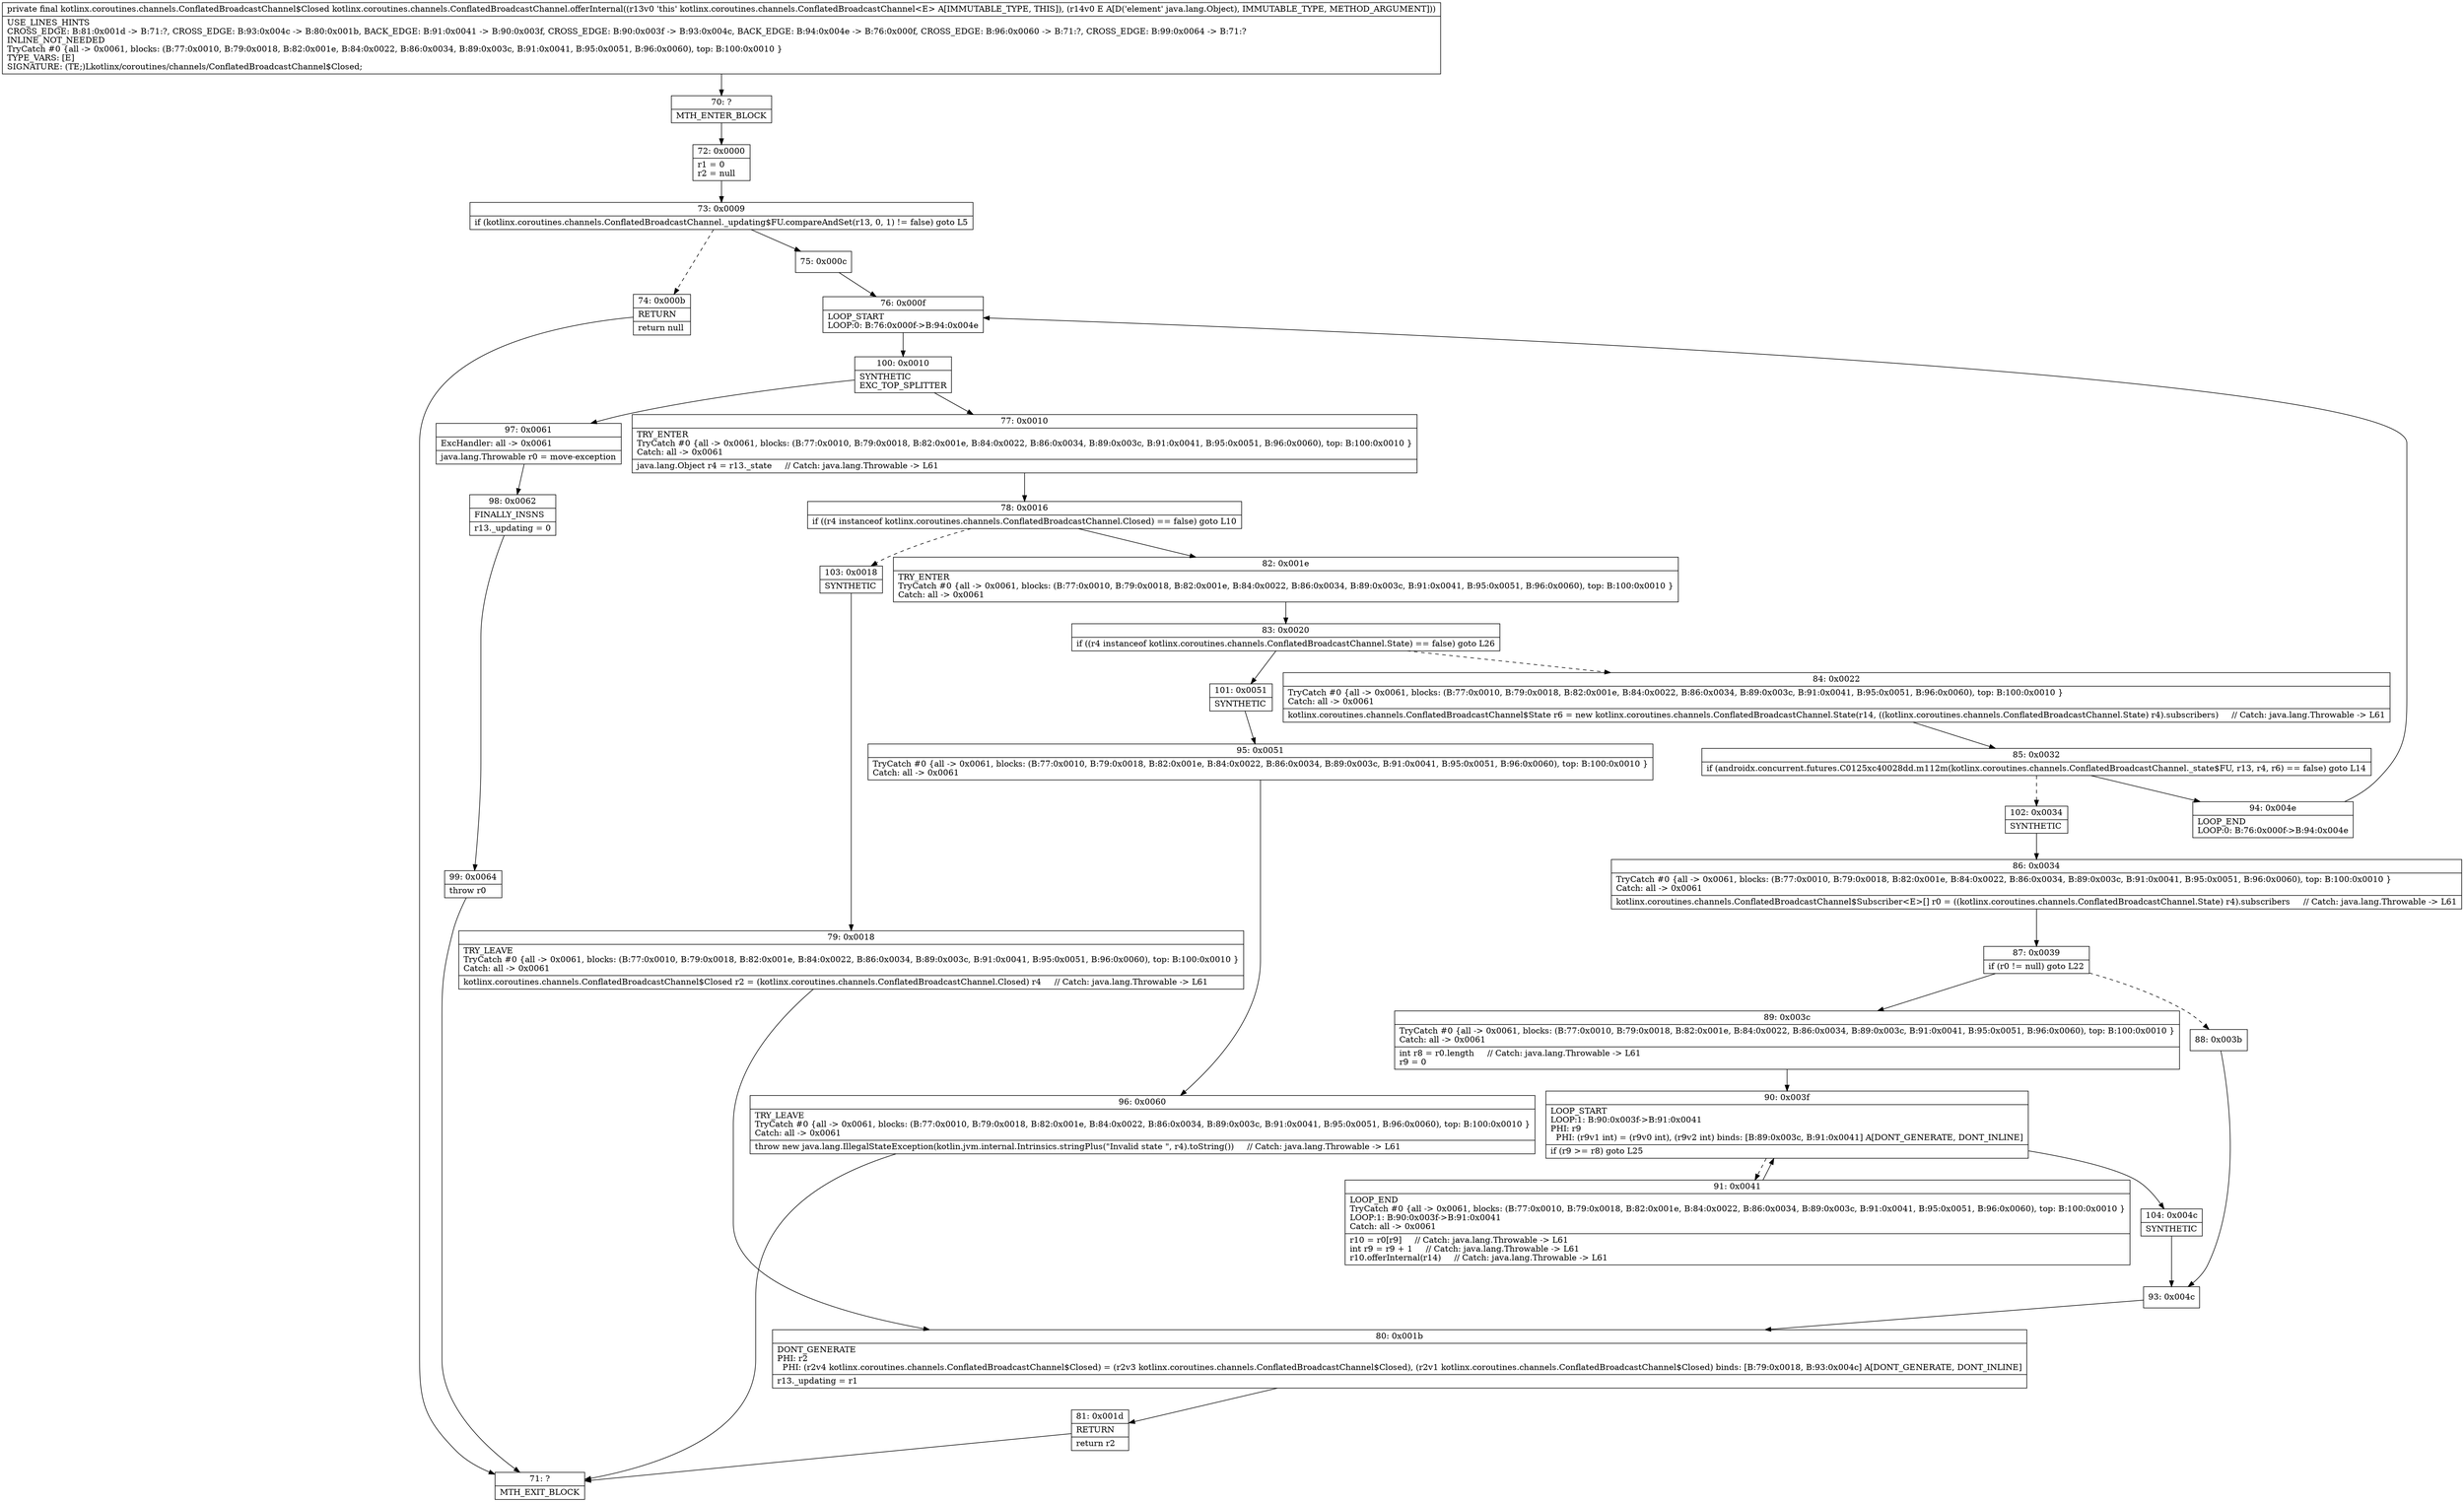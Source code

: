 digraph "CFG forkotlinx.coroutines.channels.ConflatedBroadcastChannel.offerInternal(Ljava\/lang\/Object;)Lkotlinx\/coroutines\/channels\/ConflatedBroadcastChannel$Closed;" {
Node_70 [shape=record,label="{70\:\ ?|MTH_ENTER_BLOCK\l}"];
Node_72 [shape=record,label="{72\:\ 0x0000|r1 = 0\lr2 = null\l}"];
Node_73 [shape=record,label="{73\:\ 0x0009|if (kotlinx.coroutines.channels.ConflatedBroadcastChannel._updating$FU.compareAndSet(r13, 0, 1) != false) goto L5\l}"];
Node_74 [shape=record,label="{74\:\ 0x000b|RETURN\l|return null\l}"];
Node_71 [shape=record,label="{71\:\ ?|MTH_EXIT_BLOCK\l}"];
Node_75 [shape=record,label="{75\:\ 0x000c}"];
Node_76 [shape=record,label="{76\:\ 0x000f|LOOP_START\lLOOP:0: B:76:0x000f\-\>B:94:0x004e\l}"];
Node_100 [shape=record,label="{100\:\ 0x0010|SYNTHETIC\lEXC_TOP_SPLITTER\l}"];
Node_77 [shape=record,label="{77\:\ 0x0010|TRY_ENTER\lTryCatch #0 \{all \-\> 0x0061, blocks: (B:77:0x0010, B:79:0x0018, B:82:0x001e, B:84:0x0022, B:86:0x0034, B:89:0x003c, B:91:0x0041, B:95:0x0051, B:96:0x0060), top: B:100:0x0010 \}\lCatch: all \-\> 0x0061\l|java.lang.Object r4 = r13._state     \/\/ Catch: java.lang.Throwable \-\> L61\l}"];
Node_78 [shape=record,label="{78\:\ 0x0016|if ((r4 instanceof kotlinx.coroutines.channels.ConflatedBroadcastChannel.Closed) == false) goto L10\l}"];
Node_82 [shape=record,label="{82\:\ 0x001e|TRY_ENTER\lTryCatch #0 \{all \-\> 0x0061, blocks: (B:77:0x0010, B:79:0x0018, B:82:0x001e, B:84:0x0022, B:86:0x0034, B:89:0x003c, B:91:0x0041, B:95:0x0051, B:96:0x0060), top: B:100:0x0010 \}\lCatch: all \-\> 0x0061\l}"];
Node_83 [shape=record,label="{83\:\ 0x0020|if ((r4 instanceof kotlinx.coroutines.channels.ConflatedBroadcastChannel.State) == false) goto L26\l}"];
Node_84 [shape=record,label="{84\:\ 0x0022|TryCatch #0 \{all \-\> 0x0061, blocks: (B:77:0x0010, B:79:0x0018, B:82:0x001e, B:84:0x0022, B:86:0x0034, B:89:0x003c, B:91:0x0041, B:95:0x0051, B:96:0x0060), top: B:100:0x0010 \}\lCatch: all \-\> 0x0061\l|kotlinx.coroutines.channels.ConflatedBroadcastChannel$State r6 = new kotlinx.coroutines.channels.ConflatedBroadcastChannel.State(r14, ((kotlinx.coroutines.channels.ConflatedBroadcastChannel.State) r4).subscribers)     \/\/ Catch: java.lang.Throwable \-\> L61\l}"];
Node_85 [shape=record,label="{85\:\ 0x0032|if (androidx.concurrent.futures.C0125xc40028dd.m112m(kotlinx.coroutines.channels.ConflatedBroadcastChannel._state$FU, r13, r4, r6) == false) goto L14\l}"];
Node_94 [shape=record,label="{94\:\ 0x004e|LOOP_END\lLOOP:0: B:76:0x000f\-\>B:94:0x004e\l}"];
Node_102 [shape=record,label="{102\:\ 0x0034|SYNTHETIC\l}"];
Node_86 [shape=record,label="{86\:\ 0x0034|TryCatch #0 \{all \-\> 0x0061, blocks: (B:77:0x0010, B:79:0x0018, B:82:0x001e, B:84:0x0022, B:86:0x0034, B:89:0x003c, B:91:0x0041, B:95:0x0051, B:96:0x0060), top: B:100:0x0010 \}\lCatch: all \-\> 0x0061\l|kotlinx.coroutines.channels.ConflatedBroadcastChannel$Subscriber\<E\>[] r0 = ((kotlinx.coroutines.channels.ConflatedBroadcastChannel.State) r4).subscribers     \/\/ Catch: java.lang.Throwable \-\> L61\l}"];
Node_87 [shape=record,label="{87\:\ 0x0039|if (r0 != null) goto L22\l}"];
Node_88 [shape=record,label="{88\:\ 0x003b}"];
Node_93 [shape=record,label="{93\:\ 0x004c}"];
Node_80 [shape=record,label="{80\:\ 0x001b|DONT_GENERATE\lPHI: r2 \l  PHI: (r2v4 kotlinx.coroutines.channels.ConflatedBroadcastChannel$Closed) = (r2v3 kotlinx.coroutines.channels.ConflatedBroadcastChannel$Closed), (r2v1 kotlinx.coroutines.channels.ConflatedBroadcastChannel$Closed) binds: [B:79:0x0018, B:93:0x004c] A[DONT_GENERATE, DONT_INLINE]\l|r13._updating = r1\l}"];
Node_81 [shape=record,label="{81\:\ 0x001d|RETURN\l|return r2\l}"];
Node_89 [shape=record,label="{89\:\ 0x003c|TryCatch #0 \{all \-\> 0x0061, blocks: (B:77:0x0010, B:79:0x0018, B:82:0x001e, B:84:0x0022, B:86:0x0034, B:89:0x003c, B:91:0x0041, B:95:0x0051, B:96:0x0060), top: B:100:0x0010 \}\lCatch: all \-\> 0x0061\l|int r8 = r0.length     \/\/ Catch: java.lang.Throwable \-\> L61\lr9 = 0\l}"];
Node_90 [shape=record,label="{90\:\ 0x003f|LOOP_START\lLOOP:1: B:90:0x003f\-\>B:91:0x0041\lPHI: r9 \l  PHI: (r9v1 int) = (r9v0 int), (r9v2 int) binds: [B:89:0x003c, B:91:0x0041] A[DONT_GENERATE, DONT_INLINE]\l|if (r9 \>= r8) goto L25\l}"];
Node_91 [shape=record,label="{91\:\ 0x0041|LOOP_END\lTryCatch #0 \{all \-\> 0x0061, blocks: (B:77:0x0010, B:79:0x0018, B:82:0x001e, B:84:0x0022, B:86:0x0034, B:89:0x003c, B:91:0x0041, B:95:0x0051, B:96:0x0060), top: B:100:0x0010 \}\lLOOP:1: B:90:0x003f\-\>B:91:0x0041\lCatch: all \-\> 0x0061\l|r10 = r0[r9]     \/\/ Catch: java.lang.Throwable \-\> L61\lint r9 = r9 + 1     \/\/ Catch: java.lang.Throwable \-\> L61\lr10.offerInternal(r14)     \/\/ Catch: java.lang.Throwable \-\> L61\l}"];
Node_104 [shape=record,label="{104\:\ 0x004c|SYNTHETIC\l}"];
Node_101 [shape=record,label="{101\:\ 0x0051|SYNTHETIC\l}"];
Node_95 [shape=record,label="{95\:\ 0x0051|TryCatch #0 \{all \-\> 0x0061, blocks: (B:77:0x0010, B:79:0x0018, B:82:0x001e, B:84:0x0022, B:86:0x0034, B:89:0x003c, B:91:0x0041, B:95:0x0051, B:96:0x0060), top: B:100:0x0010 \}\lCatch: all \-\> 0x0061\l}"];
Node_96 [shape=record,label="{96\:\ 0x0060|TRY_LEAVE\lTryCatch #0 \{all \-\> 0x0061, blocks: (B:77:0x0010, B:79:0x0018, B:82:0x001e, B:84:0x0022, B:86:0x0034, B:89:0x003c, B:91:0x0041, B:95:0x0051, B:96:0x0060), top: B:100:0x0010 \}\lCatch: all \-\> 0x0061\l|throw new java.lang.IllegalStateException(kotlin.jvm.internal.Intrinsics.stringPlus(\"Invalid state \", r4).toString())     \/\/ Catch: java.lang.Throwable \-\> L61\l}"];
Node_103 [shape=record,label="{103\:\ 0x0018|SYNTHETIC\l}"];
Node_79 [shape=record,label="{79\:\ 0x0018|TRY_LEAVE\lTryCatch #0 \{all \-\> 0x0061, blocks: (B:77:0x0010, B:79:0x0018, B:82:0x001e, B:84:0x0022, B:86:0x0034, B:89:0x003c, B:91:0x0041, B:95:0x0051, B:96:0x0060), top: B:100:0x0010 \}\lCatch: all \-\> 0x0061\l|kotlinx.coroutines.channels.ConflatedBroadcastChannel$Closed r2 = (kotlinx.coroutines.channels.ConflatedBroadcastChannel.Closed) r4     \/\/ Catch: java.lang.Throwable \-\> L61\l}"];
Node_97 [shape=record,label="{97\:\ 0x0061|ExcHandler: all \-\> 0x0061\l|java.lang.Throwable r0 = move\-exception\l}"];
Node_98 [shape=record,label="{98\:\ 0x0062|FINALLY_INSNS\l|r13._updating = 0\l}"];
Node_99 [shape=record,label="{99\:\ 0x0064|throw r0\l}"];
MethodNode[shape=record,label="{private final kotlinx.coroutines.channels.ConflatedBroadcastChannel$Closed kotlinx.coroutines.channels.ConflatedBroadcastChannel.offerInternal((r13v0 'this' kotlinx.coroutines.channels.ConflatedBroadcastChannel\<E\> A[IMMUTABLE_TYPE, THIS]), (r14v0 E A[D('element' java.lang.Object), IMMUTABLE_TYPE, METHOD_ARGUMENT]))  | USE_LINES_HINTS\lCROSS_EDGE: B:81:0x001d \-\> B:71:?, CROSS_EDGE: B:93:0x004c \-\> B:80:0x001b, BACK_EDGE: B:91:0x0041 \-\> B:90:0x003f, CROSS_EDGE: B:90:0x003f \-\> B:93:0x004c, BACK_EDGE: B:94:0x004e \-\> B:76:0x000f, CROSS_EDGE: B:96:0x0060 \-\> B:71:?, CROSS_EDGE: B:99:0x0064 \-\> B:71:?\lINLINE_NOT_NEEDED\lTryCatch #0 \{all \-\> 0x0061, blocks: (B:77:0x0010, B:79:0x0018, B:82:0x001e, B:84:0x0022, B:86:0x0034, B:89:0x003c, B:91:0x0041, B:95:0x0051, B:96:0x0060), top: B:100:0x0010 \}\lTYPE_VARS: [E]\lSIGNATURE: (TE;)Lkotlinx\/coroutines\/channels\/ConflatedBroadcastChannel$Closed;\l}"];
MethodNode -> Node_70;Node_70 -> Node_72;
Node_72 -> Node_73;
Node_73 -> Node_74[style=dashed];
Node_73 -> Node_75;
Node_74 -> Node_71;
Node_75 -> Node_76;
Node_76 -> Node_100;
Node_100 -> Node_77;
Node_100 -> Node_97;
Node_77 -> Node_78;
Node_78 -> Node_82;
Node_78 -> Node_103[style=dashed];
Node_82 -> Node_83;
Node_83 -> Node_84[style=dashed];
Node_83 -> Node_101;
Node_84 -> Node_85;
Node_85 -> Node_94;
Node_85 -> Node_102[style=dashed];
Node_94 -> Node_76;
Node_102 -> Node_86;
Node_86 -> Node_87;
Node_87 -> Node_88[style=dashed];
Node_87 -> Node_89;
Node_88 -> Node_93;
Node_93 -> Node_80;
Node_80 -> Node_81;
Node_81 -> Node_71;
Node_89 -> Node_90;
Node_90 -> Node_91[style=dashed];
Node_90 -> Node_104;
Node_91 -> Node_90;
Node_104 -> Node_93;
Node_101 -> Node_95;
Node_95 -> Node_96;
Node_96 -> Node_71;
Node_103 -> Node_79;
Node_79 -> Node_80;
Node_97 -> Node_98;
Node_98 -> Node_99;
Node_99 -> Node_71;
}

